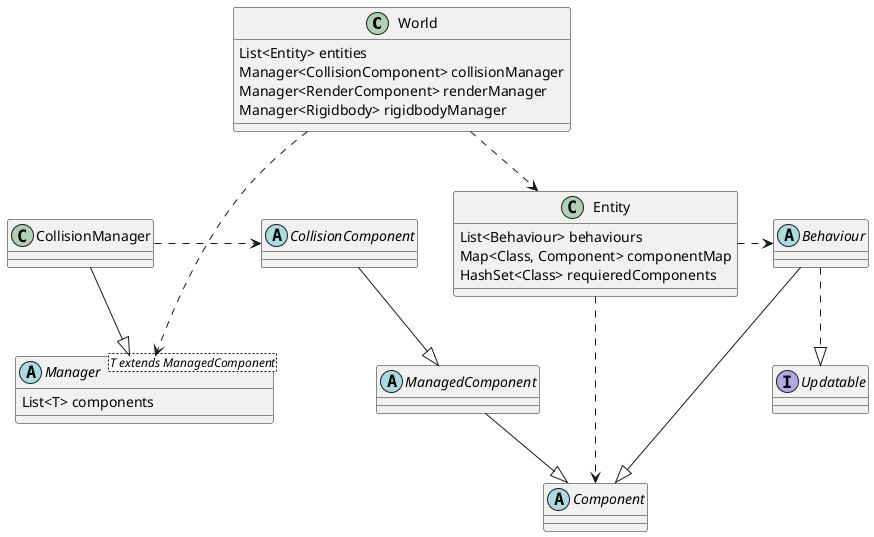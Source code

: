 @startuml

class World{

	List<Entity> entities
	Manager<CollisionComponent> collisionManager
	Manager<RenderComponent> renderManager
	Manager<Rigidbody> rigidbodyManager
}

abstract class Manager<T extends ManagedComponent>{

	List<T> components
}

class Entity{

	List<Behaviour> behaviours
	Map<Class, Component> componentMap
	HashSet<Class> requieredComponents
}

class CollisionManager

abstract class Component
abstract class Behaviour
abstract class ManagedComponent

abstract CollisionComponent

interface Updatable

Behaviour ---|> Component
Behaviour ..|> Updatable
ManagedComponent --|> Component
Entity .> Component
Entity .> Behaviour
World ..> Entity

World .> Manager

CollisionManager --|> Manager
CollisionManager .> CollisionComponent

CollisionComponent --|> ManagedComponent


@enduml